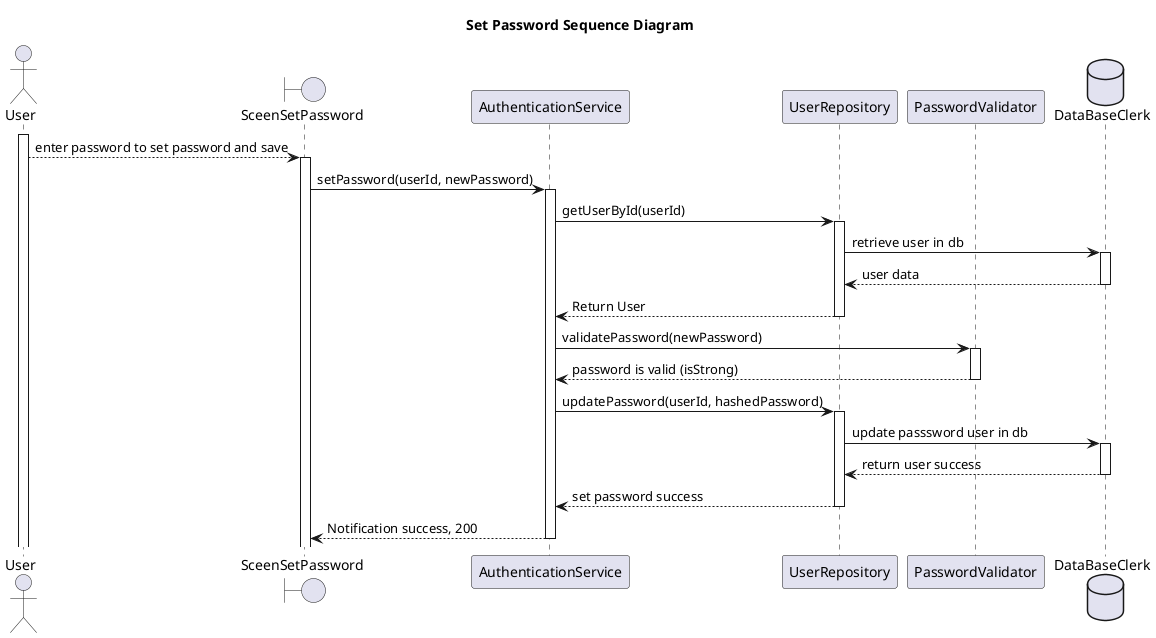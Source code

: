 @startuml SetPasswordSequenceDiagram
skinparam classAttributeIconSize 0
Title Set Password Sequence Diagram
'Character	Visibility
'-			private
'#			protected
'~			package private
'+			public

'Extension	<|--	Quan hệ mở rộng từ (là extends hoặc implements nhưng ko có annotations trong code)
'Composition	*--	 Quan hệ gắn kết chặt chẽ : part - of
'Aggregation	o--	Quan hệ liên kết giữa hai thực thể : use, has

' Include các file vào trong file để sử dụng'
actor User as u
boundary SceenSetPassword as  ssp
participant AuthenticationService as a
participant UserRepository as ur
participant PasswordValidator as v
database "DataBaseClerk" as dbc

activate u
u --> ssp : enter password to set password and save
activate ssp
ssp -> a: setPassword(userId, newPassword)
activate a
a -> ur: getUserById(userId)
activate ur
ur -> dbc : retrieve user in db
activate dbc
dbc --> ur : user data
deactivate dbc
ur --> a: Return User

deactivate ur
a -> v: validatePassword(newPassword)
activate v
v --> a: password is valid (isStrong)
deactivate v
a -> ur: updatePassword(userId, hashedPassword)
activate ur
ur -> dbc : update passsword user in db
activate dbc
dbc --> ur : return user success
deactivate dbc
ur --> a: set password success
deactivate ur
a --> ssp: Notification success, 200
deactivate a
@enduml


